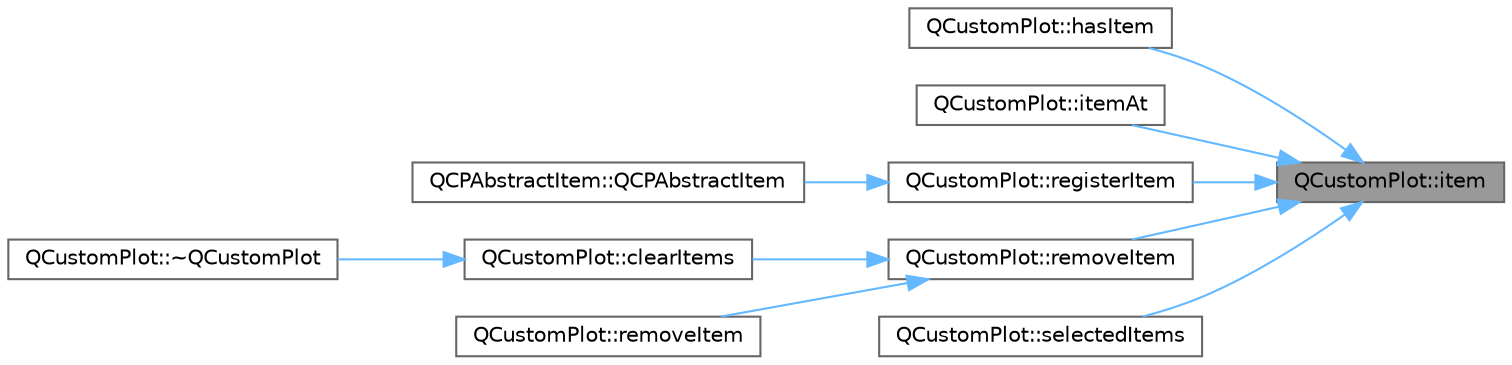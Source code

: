 digraph "QCustomPlot::item"
{
 // LATEX_PDF_SIZE
  bgcolor="transparent";
  edge [fontname=Helvetica,fontsize=10,labelfontname=Helvetica,labelfontsize=10];
  node [fontname=Helvetica,fontsize=10,shape=box,height=0.2,width=0.4];
  rankdir="RL";
  Node1 [label="QCustomPlot::item",height=0.2,width=0.4,color="gray40", fillcolor="grey60", style="filled", fontcolor="black",tooltip=" "];
  Node1 -> Node2 [dir="back",color="steelblue1",style="solid"];
  Node2 [label="QCustomPlot::hasItem",height=0.2,width=0.4,color="grey40", fillcolor="white", style="filled",URL="$class_q_custom_plot.html#af0b57f35646079f93fa6161a65b36109",tooltip=" "];
  Node1 -> Node3 [dir="back",color="steelblue1",style="solid"];
  Node3 [label="QCustomPlot::itemAt",height=0.2,width=0.4,color="grey40", fillcolor="white", style="filled",URL="$class_q_custom_plot.html#ac08578e0e6c059c83a8d340ba0038e8e",tooltip=" "];
  Node1 -> Node4 [dir="back",color="steelblue1",style="solid"];
  Node4 [label="QCustomPlot::registerItem",height=0.2,width=0.4,color="grey40", fillcolor="white", style="filled",URL="$class_q_custom_plot.html#afbd4010b2e3f364c8d512691b2a1640a",tooltip=" "];
  Node4 -> Node5 [dir="back",color="steelblue1",style="solid"];
  Node5 [label="QCPAbstractItem::QCPAbstractItem",height=0.2,width=0.4,color="grey40", fillcolor="white", style="filled",URL="$class_q_c_p_abstract_item.html#a9922507d8b4503a1fe1ed0b1030e23b6",tooltip=" "];
  Node1 -> Node6 [dir="back",color="steelblue1",style="solid"];
  Node6 [label="QCustomPlot::removeItem",height=0.2,width=0.4,color="grey40", fillcolor="white", style="filled",URL="$class_q_custom_plot.html#ae04446557292551e8fb6e2c106e1848d",tooltip=" "];
  Node6 -> Node7 [dir="back",color="steelblue1",style="solid"];
  Node7 [label="QCustomPlot::clearItems",height=0.2,width=0.4,color="grey40", fillcolor="white", style="filled",URL="$class_q_custom_plot.html#abdfd07d4f0591d0cf967f85013fd3645",tooltip=" "];
  Node7 -> Node8 [dir="back",color="steelblue1",style="solid"];
  Node8 [label="QCustomPlot::~QCustomPlot",height=0.2,width=0.4,color="grey40", fillcolor="white", style="filled",URL="$class_q_custom_plot.html#a75d9b6f599dcae706e45efd425c5499e",tooltip=" "];
  Node6 -> Node9 [dir="back",color="steelblue1",style="solid"];
  Node9 [label="QCustomPlot::removeItem",height=0.2,width=0.4,color="grey40", fillcolor="white", style="filled",URL="$class_q_custom_plot.html#abcfdda3d601c0441cab136137d715dea",tooltip=" "];
  Node1 -> Node10 [dir="back",color="steelblue1",style="solid"];
  Node10 [label="QCustomPlot::selectedItems",height=0.2,width=0.4,color="grey40", fillcolor="white", style="filled",URL="$class_q_custom_plot.html#afda487bcf2d6cf1a57173d82495e29ba",tooltip=" "];
}
